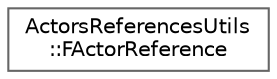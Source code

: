 digraph "Graphical Class Hierarchy"
{
 // INTERACTIVE_SVG=YES
 // LATEX_PDF_SIZE
  bgcolor="transparent";
  edge [fontname=Helvetica,fontsize=10,labelfontname=Helvetica,labelfontsize=10];
  node [fontname=Helvetica,fontsize=10,shape=box,height=0.2,width=0.4];
  rankdir="LR";
  Node0 [id="Node000000",label="ActorsReferencesUtils\l::FActorReference",height=0.2,width=0.4,color="grey40", fillcolor="white", style="filled",URL="$d2/dc8/structActorsReferencesUtils_1_1FActorReference.html",tooltip=" "];
}
